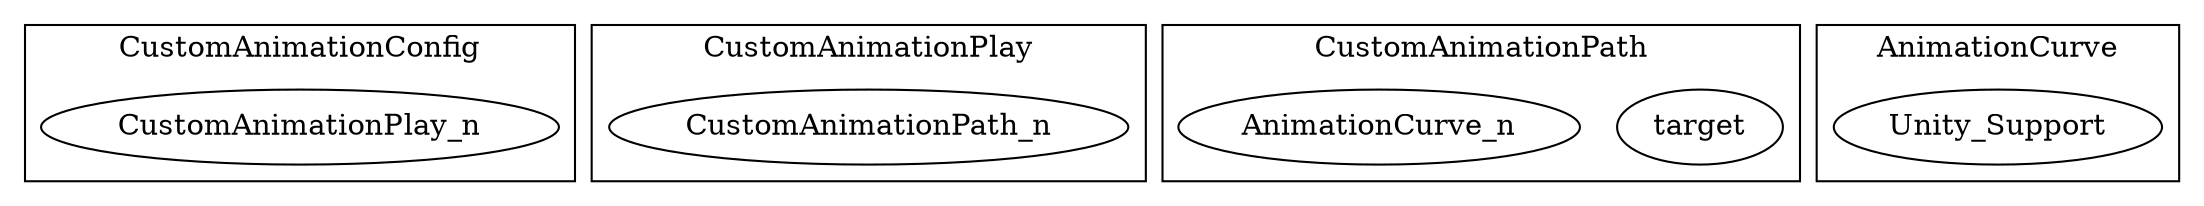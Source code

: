 digraph G{
	subgraph cluster0{
		label="CustomAnimationConfig"
		CustomAnimationPlay_n
	}
	subgraph cluster1{
		label="CustomAnimationPlay"
		CustomAnimationPath_n
	}
	subgraph cluster2{
		label="CustomAnimationPath"
		target
		AnimationCurve_n
	}
	subgraph cluster3{
		label="AnimationCurve"
		Unity_Support
	}
}